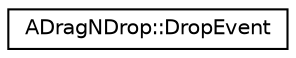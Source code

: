 digraph "Graphical Class Hierarchy"
{
 // LATEX_PDF_SIZE
  edge [fontname="Helvetica",fontsize="10",labelfontname="Helvetica",labelfontsize="10"];
  node [fontname="Helvetica",fontsize="10",shape=record];
  rankdir="LR";
  Node0 [label="ADragNDrop::DropEvent",height=0.2,width=0.4,color="black", fillcolor="white", style="filled",URL="$structADragNDrop_1_1DropEvent.html",tooltip=" "];
}

